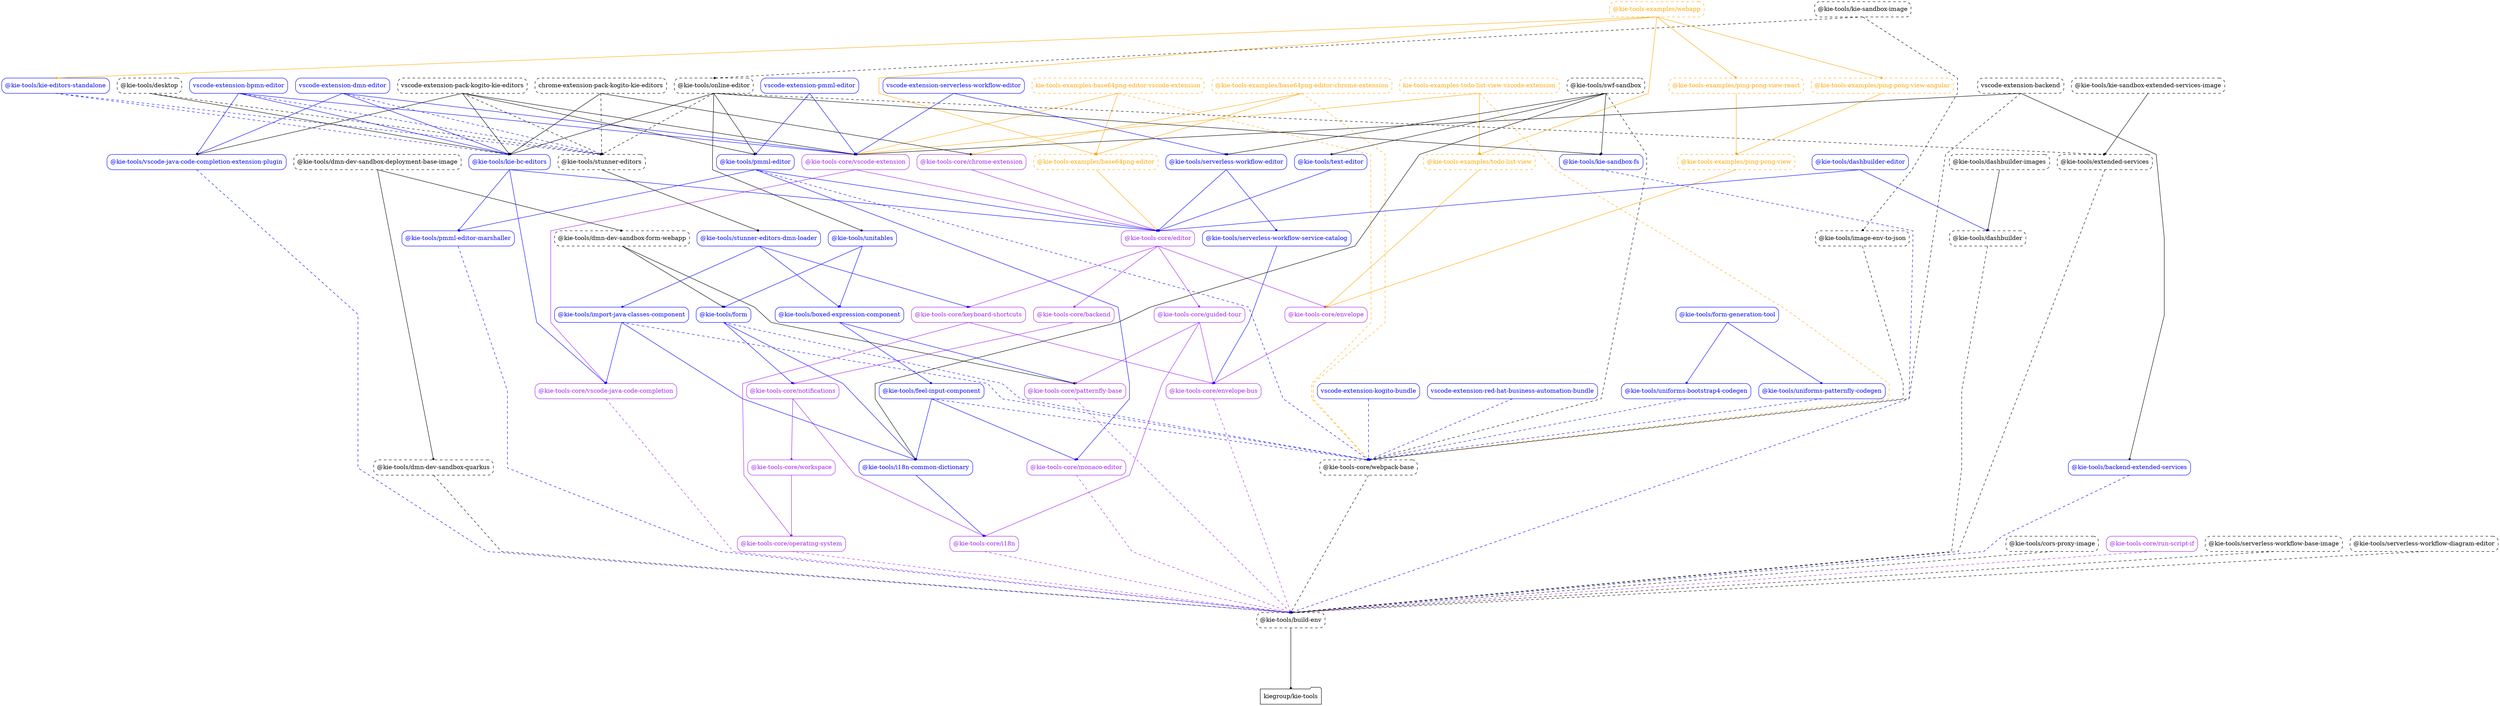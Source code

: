 digraph G {
  graph [ ranksep =2, splines = "polyline", rankdir =TB ];
  node [ shape =box ];
  edge [ headport = "n", tailport = "s", arrowhead =dot, arrowsize =0.5 ];
  "kiegroup/kie-tools" [ shape =folder ];
  "@kie-tools-examples/base64png-editor" [ color = "orange", fontcolor = "orange", style = "dashed, rounded" ];
  "@kie-tools-core/editor" [ color = "purple", fontcolor = "purple", style = "rounded" ];
  "@kie-tools-examples/base64png-editor-chrome-extension" [ color = "orange", fontcolor = "orange", style = "dashed, rounded" ];
  "@kie-tools-core/chrome-extension" [ color = "purple", fontcolor = "purple", style = "rounded" ];
  "@kie-tools-core/webpack-base" [ color = "black", fontcolor = "black", style = "dashed, rounded" ];
  "kie-tools-examples-base64png-editor-vscode-extension" [ color = "orange", fontcolor = "orange", style = "dashed, rounded" ];
  "@kie-tools-core/vscode-extension" [ color = "purple", fontcolor = "purple", style = "rounded" ];
  "@kie-tools-examples/ping-pong-view" [ color = "orange", fontcolor = "orange", style = "dashed, rounded" ];
  "@kie-tools-core/envelope" [ color = "purple", fontcolor = "purple", style = "rounded" ];
  "@kie-tools-examples/ping-pong-view-angular" [ color = "orange", fontcolor = "orange", style = "dashed, rounded" ];
  "@kie-tools-examples/ping-pong-view-react" [ color = "orange", fontcolor = "orange", style = "dashed, rounded" ];
  "@kie-tools-examples/todo-list-view" [ color = "orange", fontcolor = "orange", style = "dashed, rounded" ];
  "kie-tools-examples-todo-list-view-vscode-extension" [ color = "orange", fontcolor = "orange", style = "dashed, rounded" ];
  "@kie-tools-examples/webapp" [ color = "orange", fontcolor = "orange", style = "dashed, rounded" ];
  "@kie-tools/kie-editors-standalone" [ color = "blue", fontcolor = "blue", style = "rounded" ];
  "@kie-tools-core/backend" [ color = "purple", fontcolor = "purple", style = "rounded" ];
  "@kie-tools-core/notifications" [ color = "purple", fontcolor = "purple", style = "rounded" ];
  "@kie-tools/backend-extended-services" [ color = "blue", fontcolor = "blue", style = "rounded" ];
  "@kie-tools/build-env" [ color = "black", fontcolor = "black", style = "dashed, rounded" ];
  "@kie-tools/boxed-expression-component" [ color = "blue", fontcolor = "blue", style = "rounded" ];
  "@kie-tools-core/patternfly-base" [ color = "purple", fontcolor = "purple", style = "rounded" ];
  "@kie-tools/feel-input-component" [ color = "blue", fontcolor = "blue", style = "rounded" ];
  "chrome-extension-pack-kogito-kie-editors" [ color = "black", fontcolor = "black", style = "dashed, rounded" ];
  "@kie-tools/kie-bc-editors" [ color = "blue", fontcolor = "blue", style = "rounded" ];
  "@kie-tools/stunner-editors" [ color = "black", fontcolor = "black", style = "dashed, rounded" ];
  "@kie-tools/cors-proxy-image" [ color = "black", fontcolor = "black", style = "dashed, rounded" ];
  "@kie-tools/dashbuilder" [ color = "black", fontcolor = "black", style = "dashed, rounded" ];
  "@kie-tools/dashbuilder-editor" [ color = "blue", fontcolor = "blue", style = "rounded" ];
  "@kie-tools/dashbuilder-images" [ color = "black", fontcolor = "black", style = "dashed, rounded" ];
  "@kie-tools/desktop" [ color = "black", fontcolor = "black", style = "dashed, rounded" ];
  "@kie-tools/dmn-dev-sandbox-deployment-base-image" [ color = "black", fontcolor = "black", style = "dashed, rounded" ];
  "@kie-tools/dmn-dev-sandbox-form-webapp" [ color = "black", fontcolor = "black", style = "dashed, rounded" ];
  "@kie-tools/dmn-dev-sandbox-quarkus" [ color = "black", fontcolor = "black", style = "dashed, rounded" ];
  "@kie-tools/form" [ color = "blue", fontcolor = "blue", style = "rounded" ];
  "@kie-tools-core/guided-tour" [ color = "purple", fontcolor = "purple", style = "rounded" ];
  "@kie-tools-core/keyboard-shortcuts" [ color = "purple", fontcolor = "purple", style = "rounded" ];
  "@kie-tools-core/envelope-bus" [ color = "purple", fontcolor = "purple", style = "rounded" ];
  "@kie-tools/extended-services" [ color = "black", fontcolor = "black", style = "dashed, rounded" ];
  "@kie-tools-core/monaco-editor" [ color = "purple", fontcolor = "purple", style = "rounded" ];
  "@kie-tools/i18n-common-dictionary" [ color = "blue", fontcolor = "blue", style = "rounded" ];
  "@kie-tools/form-generation-tool" [ color = "blue", fontcolor = "blue", style = "rounded" ];
  "@kie-tools/uniforms-bootstrap4-codegen" [ color = "blue", fontcolor = "blue", style = "rounded" ];
  "@kie-tools/uniforms-patternfly-codegen" [ color = "blue", fontcolor = "blue", style = "rounded" ];
  "@kie-tools-core/i18n" [ color = "purple", fontcolor = "purple", style = "rounded" ];
  "@kie-tools/image-env-to-json" [ color = "black", fontcolor = "black", style = "dashed, rounded" ];
  "@kie-tools/import-java-classes-component" [ color = "blue", fontcolor = "blue", style = "rounded" ];
  "@kie-tools-core/vscode-java-code-completion" [ color = "purple", fontcolor = "purple", style = "rounded" ];
  "@kie-tools-core/operating-system" [ color = "purple", fontcolor = "purple", style = "rounded" ];
  "@kie-tools/pmml-editor-marshaller" [ color = "blue", fontcolor = "blue", style = "rounded" ];
  "@kie-tools/kie-sandbox-extended-services-image" [ color = "black", fontcolor = "black", style = "dashed, rounded" ];
  "@kie-tools/kie-sandbox-fs" [ color = "blue", fontcolor = "blue", style = "rounded" ];
  "@kie-tools/kie-sandbox-image" [ color = "black", fontcolor = "black", style = "dashed, rounded" ];
  "@kie-tools/online-editor" [ color = "black", fontcolor = "black", style = "dashed, rounded" ];
  "@kie-tools-core/workspace" [ color = "purple", fontcolor = "purple", style = "rounded" ];
  "@kie-tools/pmml-editor" [ color = "blue", fontcolor = "blue", style = "rounded" ];
  "@kie-tools/unitables" [ color = "blue", fontcolor = "blue", style = "rounded" ];
  "@kie-tools-core/run-script-if" [ color = "purple", fontcolor = "purple", style = "rounded" ];
  "@kie-tools/serverless-workflow-base-image" [ color = "black", fontcolor = "black", style = "dashed, rounded" ];
  "@kie-tools/serverless-workflow-diagram-editor" [ color = "black", fontcolor = "black", style = "dashed, rounded" ];
  "@kie-tools/serverless-workflow-editor" [ color = "blue", fontcolor = "blue", style = "rounded" ];
  "@kie-tools/serverless-workflow-service-catalog" [ color = "blue", fontcolor = "blue", style = "rounded" ];
  "@kie-tools/stunner-editors-dmn-loader" [ color = "blue", fontcolor = "blue", style = "rounded" ];
  "@kie-tools/swf-sandbox" [ color = "black", fontcolor = "black", style = "dashed, rounded" ];
  "@kie-tools/text-editor" [ color = "blue", fontcolor = "blue", style = "rounded" ];
  "vscode-extension-backend" [ color = "black", fontcolor = "black", style = "dashed, rounded" ];
  "vscode-extension-bpmn-editor" [ color = "blue", fontcolor = "blue", style = "rounded" ];
  "@kie-tools/vscode-java-code-completion-extension-plugin" [ color = "blue", fontcolor = "blue", style = "rounded" ];
  "vscode-extension-dmn-editor" [ color = "blue", fontcolor = "blue", style = "rounded" ];
  "vscode-extension-kogito-bundle" [ color = "blue", fontcolor = "blue", style = "rounded" ];
  "vscode-extension-pack-kogito-kie-editors" [ color = "black", fontcolor = "black", style = "dashed, rounded" ];
  "vscode-extension-pmml-editor" [ color = "blue", fontcolor = "blue", style = "rounded" ];
  "vscode-extension-red-hat-business-automation-bundle" [ color = "blue", fontcolor = "blue", style = "rounded" ];
  "vscode-extension-serverless-workflow-editor" [ color = "blue", fontcolor = "blue", style = "rounded" ];
  "@kie-tools-examples/base64png-editor" -> "@kie-tools-core/editor" [ style = "solid", color = "orange" ];
  "@kie-tools-examples/base64png-editor-chrome-extension" -> "@kie-tools-core/chrome-extension" [ style = "solid", color = "orange" ];
  "@kie-tools-examples/base64png-editor-chrome-extension" -> "@kie-tools-examples/base64png-editor" [ style = "solid", color = "orange" ];
  "@kie-tools-examples/base64png-editor-chrome-extension" -> "@kie-tools-core/webpack-base" [ style = "dashed", color = "orange" ];
  "kie-tools-examples-base64png-editor-vscode-extension" -> "@kie-tools-core/vscode-extension" [ style = "solid", color = "orange" ];
  "kie-tools-examples-base64png-editor-vscode-extension" -> "@kie-tools-examples/base64png-editor" [ style = "solid", color = "orange" ];
  "kie-tools-examples-base64png-editor-vscode-extension" -> "@kie-tools-core/webpack-base" [ style = "dashed", color = "orange" ];
  "@kie-tools-examples/ping-pong-view" -> "@kie-tools-core/envelope" [ style = "solid", color = "orange" ];
  "@kie-tools-examples/ping-pong-view-angular" -> "@kie-tools-examples/ping-pong-view" [ style = "solid", color = "orange" ];
  "@kie-tools-examples/ping-pong-view-react" -> "@kie-tools-examples/ping-pong-view" [ style = "solid", color = "orange" ];
  "@kie-tools-examples/todo-list-view" -> "@kie-tools-core/envelope" [ style = "solid", color = "orange" ];
  "kie-tools-examples-todo-list-view-vscode-extension" -> "@kie-tools-core/vscode-extension" [ style = "solid", color = "orange" ];
  "kie-tools-examples-todo-list-view-vscode-extension" -> "@kie-tools-examples/todo-list-view" [ style = "solid", color = "orange" ];
  "kie-tools-examples-todo-list-view-vscode-extension" -> "@kie-tools-core/webpack-base" [ style = "dashed", color = "orange" ];
  "@kie-tools-examples/webapp" -> "@kie-tools-examples/base64png-editor" [ style = "solid", color = "orange" ];
  "@kie-tools-examples/webapp" -> "@kie-tools-examples/ping-pong-view-react" [ style = "solid", color = "orange" ];
  "@kie-tools-examples/webapp" -> "@kie-tools-examples/ping-pong-view-angular" [ style = "solid", color = "orange" ];
  "@kie-tools-examples/webapp" -> "@kie-tools-examples/todo-list-view" [ style = "solid", color = "orange" ];
  "@kie-tools-examples/webapp" -> "@kie-tools/kie-editors-standalone" [ style = "solid", color = "orange" ];
  "@kie-tools-core/backend" -> "@kie-tools-core/notifications" [ style = "solid", color = "purple" ];
  "@kie-tools/backend-extended-services" -> "@kie-tools/build-env" [ style = "dashed", color = "blue" ];
  "@kie-tools/boxed-expression-component" -> "@kie-tools-core/patternfly-base" [ style = "solid", color = "blue" ];
  "@kie-tools/boxed-expression-component" -> "@kie-tools/feel-input-component" [ style = "solid", color = "blue" ];
  "@kie-tools/build-env" -> "kiegroup/kie-tools";
  "@kie-tools-core/chrome-extension" -> "@kie-tools-core/editor" [ style = "solid", color = "purple" ];
  "chrome-extension-pack-kogito-kie-editors" -> "@kie-tools-core/chrome-extension" [ style = "solid", color = "black" ];
  "chrome-extension-pack-kogito-kie-editors" -> "@kie-tools/kie-bc-editors" [ style = "solid", color = "black" ];
  "chrome-extension-pack-kogito-kie-editors" -> "@kie-tools/stunner-editors" [ style = "dashed", color = "black" ];
  "@kie-tools/cors-proxy-image" -> "@kie-tools/build-env" [ style = "dashed", color = "black" ];
  "@kie-tools/dashbuilder" -> "@kie-tools/build-env" [ style = "dashed", color = "black" ];
  "@kie-tools/dashbuilder-editor" -> "@kie-tools-core/editor" [ style = "solid", color = "blue" ];
  "@kie-tools/dashbuilder-editor" -> "@kie-tools/dashbuilder" [ style = "solid", color = "blue" ];
  "@kie-tools/dashbuilder-images" -> "@kie-tools/dashbuilder" [ style = "solid", color = "black" ];
  "@kie-tools/desktop" -> "@kie-tools/kie-bc-editors" [ style = "solid", color = "black" ];
  "@kie-tools/desktop" -> "@kie-tools/stunner-editors" [ style = "dashed", color = "black" ];
  "@kie-tools/dmn-dev-sandbox-deployment-base-image" -> "@kie-tools/dmn-dev-sandbox-form-webapp" [ style = "solid", color = "black" ];
  "@kie-tools/dmn-dev-sandbox-deployment-base-image" -> "@kie-tools/dmn-dev-sandbox-quarkus" [ style = "solid", color = "black" ];
  "@kie-tools/dmn-dev-sandbox-form-webapp" -> "@kie-tools-core/patternfly-base" [ style = "solid", color = "black" ];
  "@kie-tools/dmn-dev-sandbox-form-webapp" -> "@kie-tools/form" [ style = "solid", color = "black" ];
  "@kie-tools/dmn-dev-sandbox-quarkus" -> "@kie-tools/build-env" [ style = "dashed", color = "black" ];
  "@kie-tools-core/editor" -> "@kie-tools-core/backend" [ style = "solid", color = "purple" ];
  "@kie-tools-core/editor" -> "@kie-tools-core/envelope" [ style = "solid", color = "purple" ];
  "@kie-tools-core/editor" -> "@kie-tools-core/guided-tour" [ style = "solid", color = "purple" ];
  "@kie-tools-core/editor" -> "@kie-tools-core/keyboard-shortcuts" [ style = "solid", color = "purple" ];
  "@kie-tools-core/envelope" -> "@kie-tools-core/envelope-bus" [ style = "solid", color = "purple" ];
  "@kie-tools-core/envelope-bus" -> "@kie-tools/build-env" [ style = "dashed", color = "purple" ];
  "@kie-tools/extended-services" -> "@kie-tools/build-env" [ style = "dashed", color = "black" ];
  "@kie-tools/feel-input-component" -> "@kie-tools-core/monaco-editor" [ style = "solid", color = "blue" ];
  "@kie-tools/feel-input-component" -> "@kie-tools/i18n-common-dictionary" [ style = "solid", color = "blue" ];
  "@kie-tools/feel-input-component" -> "@kie-tools-core/webpack-base" [ style = "dashed", color = "blue" ];
  "@kie-tools/form" -> "@kie-tools-core/notifications" [ style = "solid", color = "blue" ];
  "@kie-tools/form" -> "@kie-tools/i18n-common-dictionary" [ style = "solid", color = "blue" ];
  "@kie-tools/form" -> "@kie-tools-core/webpack-base" [ style = "dashed", color = "blue" ];
  "@kie-tools/form-generation-tool" -> "@kie-tools/uniforms-bootstrap4-codegen" [ style = "solid", color = "blue" ];
  "@kie-tools/form-generation-tool" -> "@kie-tools/uniforms-patternfly-codegen" [ style = "solid", color = "blue" ];
  "@kie-tools-core/guided-tour" -> "@kie-tools-core/envelope-bus" [ style = "solid", color = "purple" ];
  "@kie-tools-core/guided-tour" -> "@kie-tools-core/i18n" [ style = "solid", color = "purple" ];
  "@kie-tools-core/guided-tour" -> "@kie-tools-core/patternfly-base" [ style = "solid", color = "purple" ];
  "@kie-tools-core/i18n" -> "@kie-tools/build-env" [ style = "dashed", color = "purple" ];
  "@kie-tools/i18n-common-dictionary" -> "@kie-tools-core/i18n" [ style = "solid", color = "blue" ];
  "@kie-tools/image-env-to-json" -> "@kie-tools-core/webpack-base" [ style = "dashed", color = "black" ];
  "@kie-tools/import-java-classes-component" -> "@kie-tools-core/vscode-java-code-completion" [ style = "solid", color = "blue" ];
  "@kie-tools/import-java-classes-component" -> "@kie-tools/i18n-common-dictionary" [ style = "solid", color = "blue" ];
  "@kie-tools/import-java-classes-component" -> "@kie-tools-core/webpack-base" [ style = "dashed", color = "blue" ];
  "@kie-tools-core/keyboard-shortcuts" -> "@kie-tools-core/envelope-bus" [ style = "solid", color = "purple" ];
  "@kie-tools-core/keyboard-shortcuts" -> "@kie-tools-core/operating-system" [ style = "solid", color = "purple" ];
  "@kie-tools/kie-bc-editors" -> "@kie-tools-core/editor" [ style = "solid", color = "blue" ];
  "@kie-tools/kie-bc-editors" -> "@kie-tools-core/vscode-java-code-completion" [ style = "solid", color = "blue" ];
  "@kie-tools/kie-bc-editors" -> "@kie-tools/pmml-editor-marshaller" [ style = "solid", color = "blue" ];
  "@kie-tools/kie-editors-standalone" -> "@kie-tools/stunner-editors" [ style = "dashed", color = "blue" ];
  "@kie-tools/kie-editors-standalone" -> "@kie-tools/kie-bc-editors" [ style = "dashed", color = "blue" ];
  "@kie-tools/kie-sandbox-extended-services-image" -> "@kie-tools/extended-services" [ style = "solid", color = "black" ];
  "@kie-tools/kie-sandbox-fs" -> "@kie-tools/build-env" [ style = "dashed", color = "blue" ];
  "@kie-tools/kie-sandbox-image" -> "@kie-tools/image-env-to-json" [ style = "dashed", color = "black" ];
  "@kie-tools/kie-sandbox-image" -> "@kie-tools/online-editor" [ style = "dashed", color = "black" ];
  "@kie-tools-core/monaco-editor" -> "@kie-tools/build-env" [ style = "dashed", color = "purple" ];
  "@kie-tools-core/notifications" -> "@kie-tools-core/i18n" [ style = "solid", color = "purple" ];
  "@kie-tools-core/notifications" -> "@kie-tools-core/workspace" [ style = "solid", color = "purple" ];
  "@kie-tools/online-editor" -> "@kie-tools/kie-bc-editors" [ style = "solid", color = "black" ];
  "@kie-tools/online-editor" -> "@kie-tools/pmml-editor" [ style = "solid", color = "black" ];
  "@kie-tools/online-editor" -> "@kie-tools/unitables" [ style = "solid", color = "black" ];
  "@kie-tools/online-editor" -> "@kie-tools/kie-sandbox-fs" [ style = "solid", color = "black" ];
  "@kie-tools/online-editor" -> "@kie-tools/extended-services" [ style = "dashed", color = "black" ];
  "@kie-tools/online-editor" -> "@kie-tools/stunner-editors" [ style = "dashed", color = "black" ];
  "@kie-tools-core/operating-system" -> "@kie-tools/build-env" [ style = "dashed", color = "purple" ];
  "@kie-tools-core/patternfly-base" -> "@kie-tools/build-env" [ style = "dashed", color = "purple" ];
  "@kie-tools/pmml-editor" -> "@kie-tools-core/editor" [ style = "solid", color = "blue" ];
  "@kie-tools/pmml-editor" -> "@kie-tools-core/monaco-editor" [ style = "solid", color = "blue" ];
  "@kie-tools/pmml-editor" -> "@kie-tools/pmml-editor-marshaller" [ style = "solid", color = "blue" ];
  "@kie-tools/pmml-editor" -> "@kie-tools-core/webpack-base" [ style = "dashed", color = "blue" ];
  "@kie-tools/pmml-editor-marshaller" -> "@kie-tools/build-env" [ style = "dashed", color = "blue" ];
  "@kie-tools-core/run-script-if" -> "@kie-tools/build-env" [ style = "dashed", color = "purple" ];
  "@kie-tools/serverless-workflow-base-image" -> "@kie-tools/build-env" [ style = "dashed", color = "black" ];
  "@kie-tools/serverless-workflow-diagram-editor" -> "@kie-tools/build-env" [ style = "dashed", color = "black" ];
  "@kie-tools/serverless-workflow-editor" -> "@kie-tools-core/editor" [ style = "solid", color = "blue" ];
  "@kie-tools/serverless-workflow-editor" -> "@kie-tools/serverless-workflow-service-catalog" [ style = "solid", color = "blue" ];
  "@kie-tools/serverless-workflow-service-catalog" -> "@kie-tools-core/envelope-bus" [ style = "solid", color = "blue" ];
  "@kie-tools/stunner-editors" -> "@kie-tools/stunner-editors-dmn-loader" [ style = "solid", color = "black" ];
  "@kie-tools/stunner-editors-dmn-loader" -> "@kie-tools/boxed-expression-component" [ style = "solid", color = "blue" ];
  "@kie-tools/stunner-editors-dmn-loader" -> "@kie-tools/import-java-classes-component" [ style = "solid", color = "blue" ];
  "@kie-tools/stunner-editors-dmn-loader" -> "@kie-tools-core/keyboard-shortcuts" [ style = "solid", color = "blue" ];
  "@kie-tools/swf-sandbox" -> "@kie-tools/i18n-common-dictionary" [ style = "solid", color = "black" ];
  "@kie-tools/swf-sandbox" -> "@kie-tools/kie-sandbox-fs" [ style = "solid", color = "black" ];
  "@kie-tools/swf-sandbox" -> "@kie-tools/serverless-workflow-editor" [ style = "solid", color = "black" ];
  "@kie-tools/swf-sandbox" -> "@kie-tools/text-editor" [ style = "solid", color = "black" ];
  "@kie-tools/swf-sandbox" -> "@kie-tools-core/webpack-base" [ style = "dashed", color = "black" ];
  "@kie-tools/text-editor" -> "@kie-tools-core/editor" [ style = "solid", color = "blue" ];
  "@kie-tools/uniforms-bootstrap4-codegen" -> "@kie-tools-core/webpack-base" [ style = "dashed", color = "blue" ];
  "@kie-tools/uniforms-patternfly-codegen" -> "@kie-tools-core/webpack-base" [ style = "dashed", color = "blue" ];
  "@kie-tools/unitables" -> "@kie-tools/boxed-expression-component" [ style = "solid", color = "blue" ];
  "@kie-tools/unitables" -> "@kie-tools/form" [ style = "solid", color = "blue" ];
  "@kie-tools-core/vscode-extension" -> "@kie-tools-core/editor" [ style = "solid", color = "purple" ];
  "@kie-tools-core/vscode-extension" -> "@kie-tools-core/vscode-java-code-completion" [ style = "solid", color = "purple" ];
  "vscode-extension-backend" -> "@kie-tools-core/vscode-extension" [ style = "solid", color = "black" ];
  "vscode-extension-backend" -> "@kie-tools/backend-extended-services" [ style = "solid", color = "black" ];
  "vscode-extension-backend" -> "@kie-tools-core/webpack-base" [ style = "dashed", color = "black" ];
  "vscode-extension-bpmn-editor" -> "@kie-tools-core/vscode-extension" [ style = "solid", color = "blue" ];
  "vscode-extension-bpmn-editor" -> "@kie-tools/kie-bc-editors" [ style = "solid", color = "blue" ];
  "vscode-extension-bpmn-editor" -> "@kie-tools/vscode-java-code-completion-extension-plugin" [ style = "solid", color = "blue" ];
  "vscode-extension-bpmn-editor" -> "@kie-tools/stunner-editors" [ style = "dashed", color = "blue" ];
  "vscode-extension-dmn-editor" -> "@kie-tools-core/vscode-extension" [ style = "solid", color = "blue" ];
  "vscode-extension-dmn-editor" -> "@kie-tools/kie-bc-editors" [ style = "solid", color = "blue" ];
  "vscode-extension-dmn-editor" -> "@kie-tools/vscode-java-code-completion-extension-plugin" [ style = "solid", color = "blue" ];
  "vscode-extension-dmn-editor" -> "@kie-tools/stunner-editors" [ style = "dashed", color = "blue" ];
  "vscode-extension-kogito-bundle" -> "@kie-tools-core/webpack-base" [ style = "dashed", color = "blue" ];
  "vscode-extension-pack-kogito-kie-editors" -> "@kie-tools-core/vscode-extension" [ style = "solid", color = "black" ];
  "vscode-extension-pack-kogito-kie-editors" -> "@kie-tools/kie-bc-editors" [ style = "solid", color = "black" ];
  "vscode-extension-pack-kogito-kie-editors" -> "@kie-tools/pmml-editor" [ style = "solid", color = "black" ];
  "vscode-extension-pack-kogito-kie-editors" -> "@kie-tools/vscode-java-code-completion-extension-plugin" [ style = "solid", color = "black" ];
  "vscode-extension-pack-kogito-kie-editors" -> "@kie-tools/stunner-editors" [ style = "dashed", color = "black" ];
  "vscode-extension-pmml-editor" -> "@kie-tools-core/vscode-extension" [ style = "solid", color = "blue" ];
  "vscode-extension-pmml-editor" -> "@kie-tools/pmml-editor" [ style = "solid", color = "blue" ];
  "vscode-extension-red-hat-business-automation-bundle" -> "@kie-tools-core/webpack-base" [ style = "dashed", color = "blue" ];
  "vscode-extension-serverless-workflow-editor" -> "@kie-tools-core/vscode-extension" [ style = "solid", color = "blue" ];
  "vscode-extension-serverless-workflow-editor" -> "@kie-tools/serverless-workflow-editor" [ style = "solid", color = "blue" ];
  "@kie-tools-core/vscode-java-code-completion" -> "@kie-tools/build-env" [ style = "dashed", color = "purple" ];
  "@kie-tools/vscode-java-code-completion-extension-plugin" -> "@kie-tools/build-env" [ style = "dashed", color = "blue" ];
  "@kie-tools-core/webpack-base" -> "@kie-tools/build-env" [ style = "dashed", color = "black" ];
  "@kie-tools-core/workspace" -> "@kie-tools-core/operating-system" [ style = "solid", color = "purple" ];
}
